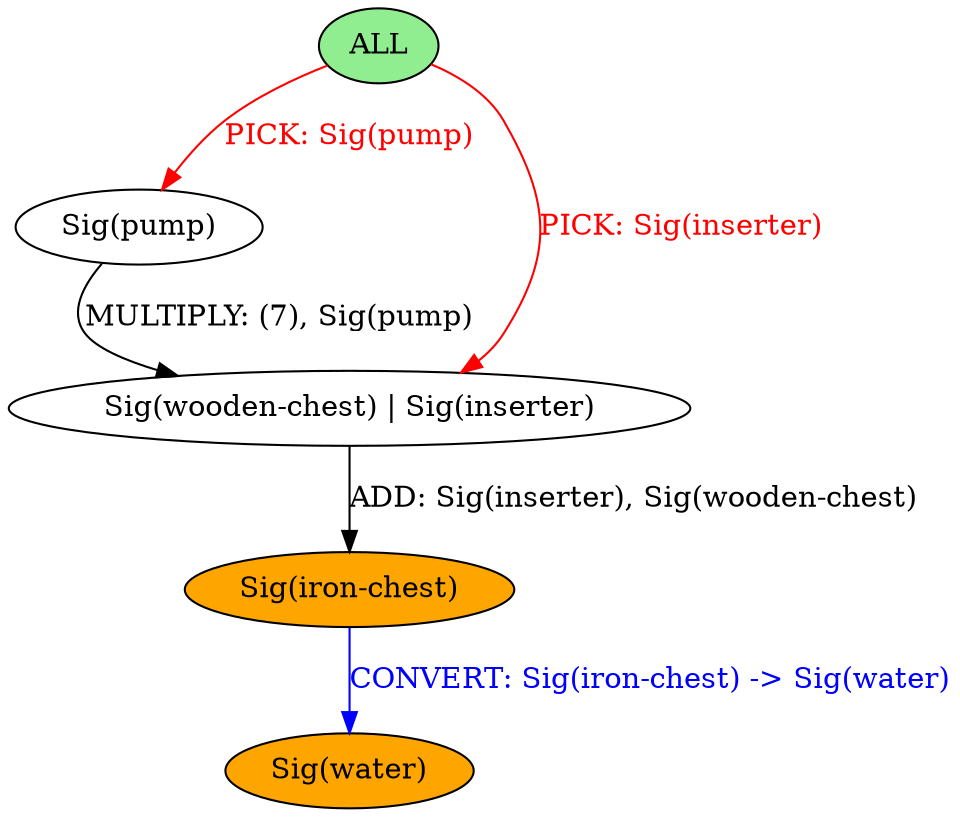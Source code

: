 strict digraph {
	nodesep=1
	4	[style=filled fillcolor=white label="Sig(pump)"]
	6	[style=filled fillcolor=white label="Sig(wooden-chest) | Sig(inserter)"]
	0	[style=filled fillcolor=lightgreen label="ALL"]
	9	[style=filled fillcolor=orange label="Sig(water)"]
	8	[style=filled fillcolor=orange label="Sig(iron-chest)"]
	4 -> 6	[label="MULTIPLY: (7), Sig(pump)" color=black fontcolor=black]
	6 -> 8	[label="ADD: Sig(inserter), Sig(wooden-chest)" color=black fontcolor=black]
	0 -> 6	[label="PICK: Sig(inserter)" color=red fontcolor=red]
	0 -> 4	[label="PICK: Sig(pump)" color=red fontcolor=red]
	8 -> 9	[label="CONVERT: Sig(iron-chest) -> Sig(water)" color=blue fontcolor=blue]
}

